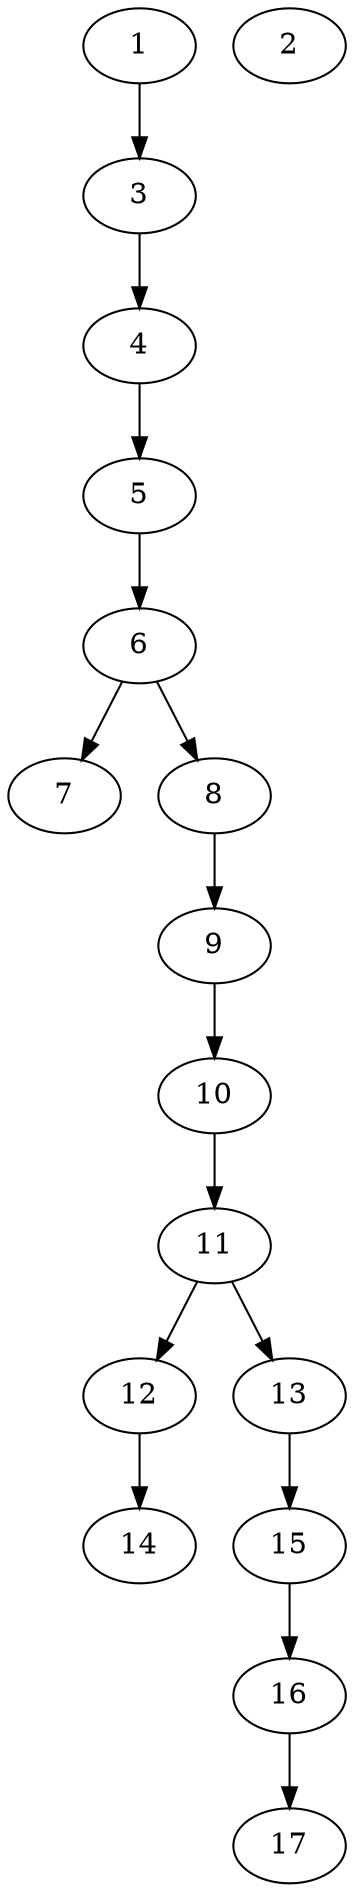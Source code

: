 // DAG (tier=1-easy, mode=data, n=17, ccr=0.347, fat=0.384, density=0.372, regular=0.718, jump=0.020, mindata=1048576, maxdata=8388608)
// DAG automatically generated by daggen at Sun Aug 24 16:33:33 2025
// /home/ermia/Project/Environments/daggen/bin/daggen --dot --ccr 0.347 --fat 0.384 --regular 0.718 --density 0.372 --jump 0.020 --mindata 1048576 --maxdata 8388608 -n 17 
digraph G {
  1 [size="216222432570612576", alpha="0.18", expect_size="108111216285306288"]
  1 -> 3 [size ="126872000135168"]
  2 [size="5853799906279424000", alpha="0.14", expect_size="2926899953139712000"]
  3 [size="12822873303569798", alpha="0.10", expect_size="6411436651784899"]
  3 -> 4 [size ="531649179680768"]
  4 [size="1022465800292634496", alpha="0.15", expect_size="511232900146317248"]
  4 -> 5 [size ="480581347442688"]
  5 [size="70361400623580976", alpha="0.04", expect_size="35180700311790488"]
  5 -> 6 [size ="39939202875392"]
  6 [size="323968308480615680", alpha="0.09", expect_size="161984154240307840"]
  6 -> 7 [size ="296179636109312"]
  6 -> 8 [size ="296179636109312"]
  7 [size="636069601093524352", alpha="0.08", expect_size="318034800546762176"]
  8 [size="809060353070957952", alpha="0.03", expect_size="404530176535478976"]
  8 -> 9 [size ="341667366305792"]
  9 [size="45096119562376577024", alpha="0.09", expect_size="22548059781188288512"]
  9 -> 10 [size ="101355993694208"]
  10 [size="8153186491604154", alpha="0.07", expect_size="4076593245802077"]
  10 -> 11 [size ="129825083752448"]
  11 [size="2674126344962040", alpha="0.04", expect_size="1337063172481020"]
  11 -> 12 [size ="72162908045312"]
  11 -> 13 [size ="72162908045312"]
  12 [size="104612466430906000", alpha="0.07", expect_size="52306233215453000"]
  12 -> 14 [size ="52428800000000"]
  13 [size="1589856478999056", alpha="0.20", expect_size="794928239499528"]
  13 -> 15 [size ="83341692895232"]
  14 [size="1582112965568382", alpha="0.02", expect_size="791056482784191"]
  15 [size="410535541533350821888", alpha="0.12", expect_size="205267770766675410944"]
  15 -> 16 [size ="441899823398912"]
  16 [size="293788913686504538112", alpha="0.02", expect_size="146894456843252269056"]
  16 -> 17 [size ="353546809638912"]
  17 [size="227549447317432041472", alpha="0.02", expect_size="113774723658716020736"]
}